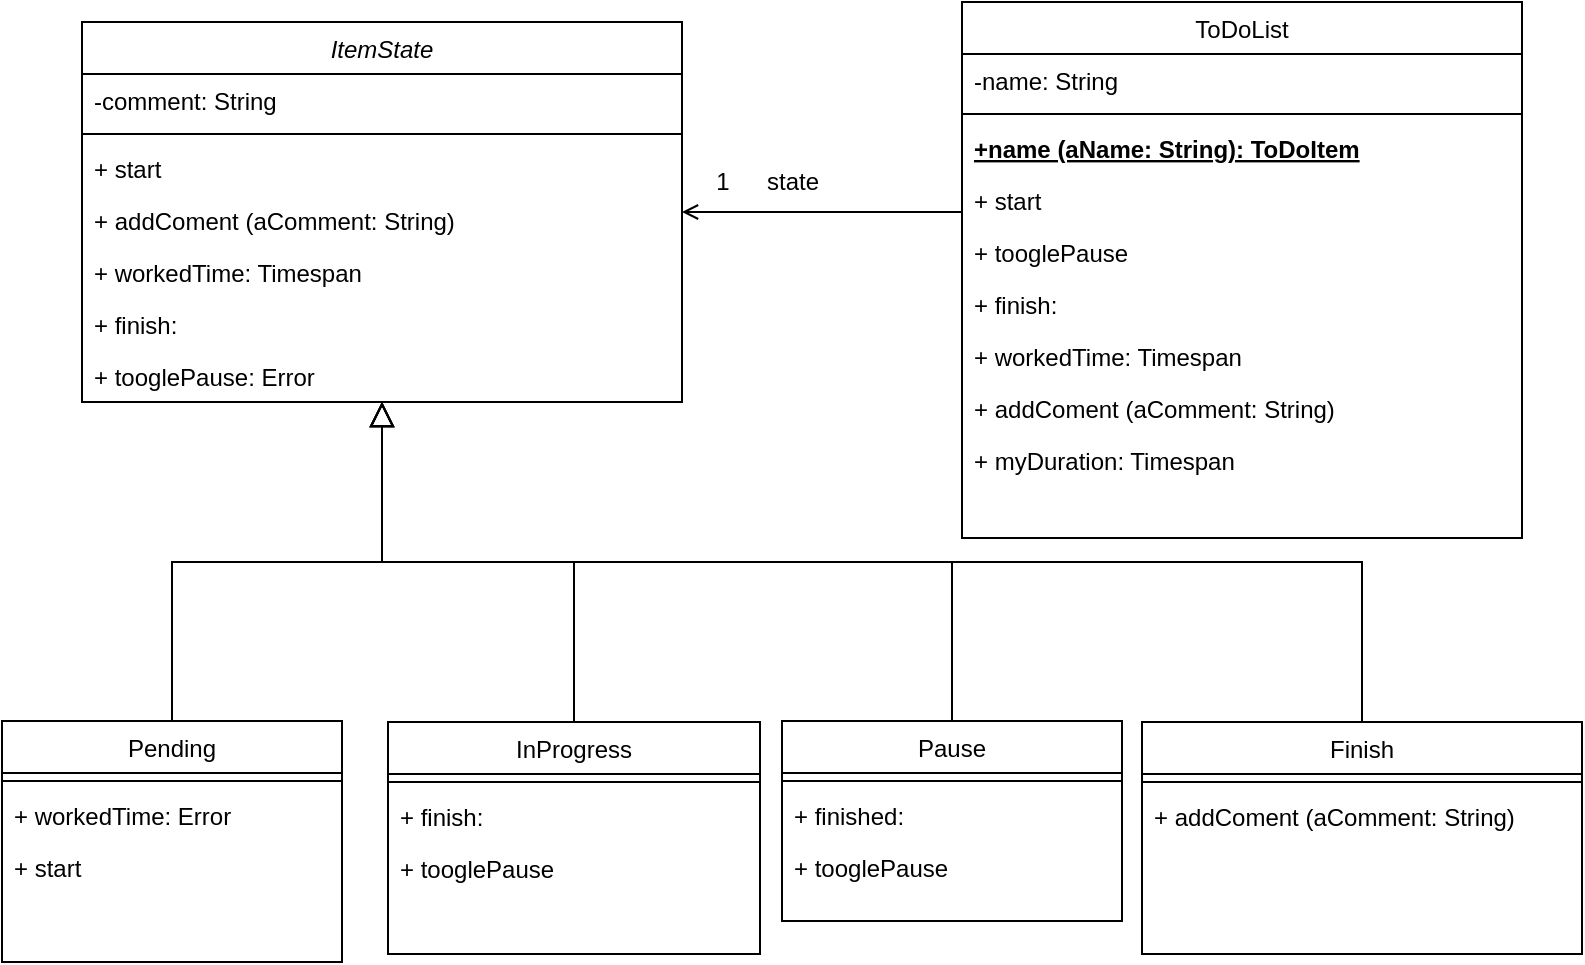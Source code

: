 <mxfile version="13.1.11" type="device"><diagram id="C5RBs43oDa-KdzZeNtuy" name="Page-1"><mxGraphModel dx="1355" dy="776" grid="1" gridSize="10" guides="1" tooltips="1" connect="1" arrows="1" fold="1" page="1" pageScale="1" pageWidth="827" pageHeight="1169" math="0" shadow="0"><root><mxCell id="WIyWlLk6GJQsqaUBKTNV-0"/><mxCell id="WIyWlLk6GJQsqaUBKTNV-1" parent="WIyWlLk6GJQsqaUBKTNV-0"/><mxCell id="zkfFHV4jXpPFQw0GAbJ--12" value="" style="endArrow=block;endSize=10;endFill=0;shadow=0;strokeWidth=1;rounded=0;edgeStyle=elbowEdgeStyle;elbow=vertical;" parent="WIyWlLk6GJQsqaUBKTNV-1" source="zkfFHV4jXpPFQw0GAbJ--6" target="zkfFHV4jXpPFQw0GAbJ--0" edge="1"><mxGeometry width="160" relative="1" as="geometry"><mxPoint x="200" y="203" as="sourcePoint"/><mxPoint x="200" y="203" as="targetPoint"/></mxGeometry></mxCell><mxCell id="zkfFHV4jXpPFQw0GAbJ--16" value="" style="endArrow=block;endSize=10;endFill=0;shadow=0;strokeWidth=1;rounded=0;edgeStyle=elbowEdgeStyle;elbow=vertical;" parent="WIyWlLk6GJQsqaUBKTNV-1" source="zkfFHV4jXpPFQw0GAbJ--13" target="zkfFHV4jXpPFQw0GAbJ--0" edge="1"><mxGeometry width="160" relative="1" as="geometry"><mxPoint x="210" y="373" as="sourcePoint"/><mxPoint x="310" y="271" as="targetPoint"/><Array as="points"><mxPoint x="200" y="340"/><mxPoint x="200" y="330"/></Array></mxGeometry></mxCell><mxCell id="zkfFHV4jXpPFQw0GAbJ--26" value="" style="endArrow=none;shadow=0;strokeWidth=1;strokeColor=#000000;rounded=0;endFill=0;edgeStyle=elbowEdgeStyle;elbow=vertical;startArrow=open;startFill=0;" parent="WIyWlLk6GJQsqaUBKTNV-1" source="zkfFHV4jXpPFQw0GAbJ--0" target="zkfFHV4jXpPFQw0GAbJ--17" edge="1"><mxGeometry x="0.5" y="41" relative="1" as="geometry"><mxPoint x="380" y="192" as="sourcePoint"/><mxPoint x="540" y="192" as="targetPoint"/><mxPoint x="-40" y="32" as="offset"/></mxGeometry></mxCell><mxCell id="zkfFHV4jXpPFQw0GAbJ--28" value="" style="resizable=0;align=right;verticalAlign=bottom;labelBackgroundColor=none;fontSize=12;" parent="zkfFHV4jXpPFQw0GAbJ--26" connectable="0" vertex="1"><mxGeometry x="1" relative="1" as="geometry"><mxPoint x="-28" y="-59" as="offset"/></mxGeometry></mxCell><mxCell id="FCIY1Fv0nRrcu-TIWsF--4" value="" style="endArrow=block;endSize=10;endFill=0;shadow=0;strokeWidth=1;rounded=0;elbow=vertical;edgeStyle=elbowEdgeStyle;" edge="1" parent="WIyWlLk6GJQsqaUBKTNV-1" source="FCIY1Fv0nRrcu-TIWsF--10" target="zkfFHV4jXpPFQw0GAbJ--0"><mxGeometry width="160" relative="1" as="geometry"><mxPoint x="350" y="349" as="sourcePoint"/><mxPoint x="230" y="240" as="targetPoint"/><Array as="points"><mxPoint x="540" y="340"/><mxPoint x="510" y="350"/><mxPoint x="200" y="340"/><mxPoint x="290" y="330"/><mxPoint x="380" y="300"/><mxPoint x="360" y="310"/></Array></mxGeometry></mxCell><mxCell id="FCIY1Fv0nRrcu-TIWsF--13" value="" style="endArrow=block;endSize=10;endFill=0;shadow=0;strokeWidth=1;rounded=0;elbow=vertical;edgeStyle=elbowEdgeStyle;exitX=0.5;exitY=0;exitDx=0;exitDy=0;" edge="1" parent="WIyWlLk6GJQsqaUBKTNV-1" source="FCIY1Fv0nRrcu-TIWsF--1" target="zkfFHV4jXpPFQw0GAbJ--0"><mxGeometry width="160" relative="1" as="geometry"><mxPoint x="592" y="420" as="sourcePoint"/><mxPoint x="210" y="258" as="targetPoint"/><Array as="points"><mxPoint x="400" y="340"/><mxPoint x="560" y="360"/><mxPoint x="540" y="340"/><mxPoint x="520" y="340"/><mxPoint x="550" y="350"/><mxPoint x="520" y="360"/><mxPoint x="210" y="350"/><mxPoint x="300" y="340"/><mxPoint x="390" y="310"/><mxPoint x="370" y="320"/></Array></mxGeometry></mxCell><mxCell id="FCIY1Fv0nRrcu-TIWsF--16" value="state" style="text;html=1;align=center;verticalAlign=middle;resizable=0;points=[];autosize=1;" vertex="1" parent="WIyWlLk6GJQsqaUBKTNV-1"><mxGeometry x="380" y="140" width="50" height="20" as="geometry"/></mxCell><mxCell id="zkfFHV4jXpPFQw0GAbJ--0" value="ItemState" style="swimlane;fontStyle=2;align=center;verticalAlign=top;childLayout=stackLayout;horizontal=1;startSize=26;horizontalStack=0;resizeParent=1;resizeLast=0;collapsible=1;marginBottom=0;rounded=0;shadow=0;strokeWidth=1;" parent="WIyWlLk6GJQsqaUBKTNV-1" vertex="1"><mxGeometry x="50" y="70" width="300" height="190" as="geometry"><mxRectangle x="230" y="140" width="160" height="26" as="alternateBounds"/></mxGeometry></mxCell><mxCell id="zkfFHV4jXpPFQw0GAbJ--1" value="-comment: String" style="text;align=left;verticalAlign=top;spacingLeft=4;spacingRight=4;overflow=hidden;rotatable=0;points=[[0,0.5],[1,0.5]];portConstraint=eastwest;" parent="zkfFHV4jXpPFQw0GAbJ--0" vertex="1"><mxGeometry y="26" width="300" height="26" as="geometry"/></mxCell><mxCell id="zkfFHV4jXpPFQw0GAbJ--4" value="" style="line;html=1;strokeWidth=1;align=left;verticalAlign=middle;spacingTop=-1;spacingLeft=3;spacingRight=3;rotatable=0;labelPosition=right;points=[];portConstraint=eastwest;" parent="zkfFHV4jXpPFQw0GAbJ--0" vertex="1"><mxGeometry y="52" width="300" height="8" as="geometry"/></mxCell><mxCell id="FCIY1Fv0nRrcu-TIWsF--17" value="+ start " style="text;align=left;verticalAlign=top;spacingLeft=4;spacingRight=4;overflow=hidden;rotatable=0;points=[[0,0.5],[1,0.5]];portConstraint=eastwest;fontStyle=0" vertex="1" parent="zkfFHV4jXpPFQw0GAbJ--0"><mxGeometry y="60" width="300" height="26" as="geometry"/></mxCell><mxCell id="FCIY1Fv0nRrcu-TIWsF--20" value="+ addComent (aComment: String) " style="text;align=left;verticalAlign=top;spacingLeft=4;spacingRight=4;overflow=hidden;rotatable=0;points=[[0,0.5],[1,0.5]];portConstraint=eastwest;fontStyle=0" vertex="1" parent="zkfFHV4jXpPFQw0GAbJ--0"><mxGeometry y="86" width="300" height="26" as="geometry"/></mxCell><mxCell id="FCIY1Fv0nRrcu-TIWsF--19" value="+ workedTime: Timespan" style="text;align=left;verticalAlign=top;spacingLeft=4;spacingRight=4;overflow=hidden;rotatable=0;points=[[0,0.5],[1,0.5]];portConstraint=eastwest;fontStyle=0" vertex="1" parent="zkfFHV4jXpPFQw0GAbJ--0"><mxGeometry y="112" width="300" height="26" as="geometry"/></mxCell><mxCell id="FCIY1Fv0nRrcu-TIWsF--34" value="+ finish: " style="text;align=left;verticalAlign=top;spacingLeft=4;spacingRight=4;overflow=hidden;rotatable=0;points=[[0,0.5],[1,0.5]];portConstraint=eastwest;fontStyle=0" vertex="1" parent="zkfFHV4jXpPFQw0GAbJ--0"><mxGeometry y="138" width="300" height="26" as="geometry"/></mxCell><mxCell id="FCIY1Fv0nRrcu-TIWsF--18" value="+ tooglePause: Error " style="text;align=left;verticalAlign=top;spacingLeft=4;spacingRight=4;overflow=hidden;rotatable=0;points=[[0,0.5],[1,0.5]];portConstraint=eastwest;fontStyle=0" vertex="1" parent="zkfFHV4jXpPFQw0GAbJ--0"><mxGeometry y="164" width="300" height="26" as="geometry"/></mxCell><mxCell id="zkfFHV4jXpPFQw0GAbJ--6" value="Pending" style="swimlane;fontStyle=0;align=center;verticalAlign=top;childLayout=stackLayout;horizontal=1;startSize=26;horizontalStack=0;resizeParent=1;resizeLast=0;collapsible=1;marginBottom=0;rounded=0;shadow=0;strokeWidth=1;" parent="WIyWlLk6GJQsqaUBKTNV-1" vertex="1"><mxGeometry x="10" y="419.5" width="170" height="120.5" as="geometry"><mxRectangle x="130" y="380" width="160" height="26" as="alternateBounds"/></mxGeometry></mxCell><mxCell id="zkfFHV4jXpPFQw0GAbJ--9" value="" style="line;html=1;strokeWidth=1;align=left;verticalAlign=middle;spacingTop=-1;spacingLeft=3;spacingRight=3;rotatable=0;labelPosition=right;points=[];portConstraint=eastwest;" parent="zkfFHV4jXpPFQw0GAbJ--6" vertex="1"><mxGeometry y="26" width="170" height="8" as="geometry"/></mxCell><mxCell id="FCIY1Fv0nRrcu-TIWsF--25" value="+ workedTime: Error" style="text;align=left;verticalAlign=top;spacingLeft=4;spacingRight=4;overflow=hidden;rotatable=0;points=[[0,0.5],[1,0.5]];portConstraint=eastwest;fontStyle=0" vertex="1" parent="zkfFHV4jXpPFQw0GAbJ--6"><mxGeometry y="34" width="170" height="26" as="geometry"/></mxCell><mxCell id="FCIY1Fv0nRrcu-TIWsF--26" value="+ start " style="text;align=left;verticalAlign=top;spacingLeft=4;spacingRight=4;overflow=hidden;rotatable=0;points=[[0,0.5],[1,0.5]];portConstraint=eastwest;fontStyle=0" vertex="1" parent="zkfFHV4jXpPFQw0GAbJ--6"><mxGeometry y="60" width="170" height="26" as="geometry"/></mxCell><mxCell id="zkfFHV4jXpPFQw0GAbJ--13" value="InProgress" style="swimlane;fontStyle=0;align=center;verticalAlign=top;childLayout=stackLayout;horizontal=1;startSize=26;horizontalStack=0;resizeParent=1;resizeLast=0;collapsible=1;marginBottom=0;rounded=0;shadow=0;strokeWidth=1;" parent="WIyWlLk6GJQsqaUBKTNV-1" vertex="1"><mxGeometry x="203" y="420" width="186" height="116" as="geometry"><mxRectangle x="340" y="380" width="170" height="26" as="alternateBounds"/></mxGeometry></mxCell><mxCell id="zkfFHV4jXpPFQw0GAbJ--15" value="" style="line;html=1;strokeWidth=1;align=left;verticalAlign=middle;spacingTop=-1;spacingLeft=3;spacingRight=3;rotatable=0;labelPosition=right;points=[];portConstraint=eastwest;" parent="zkfFHV4jXpPFQw0GAbJ--13" vertex="1"><mxGeometry y="26" width="186" height="8" as="geometry"/></mxCell><mxCell id="FCIY1Fv0nRrcu-TIWsF--27" value="+ finish: " style="text;align=left;verticalAlign=top;spacingLeft=4;spacingRight=4;overflow=hidden;rotatable=0;points=[[0,0.5],[1,0.5]];portConstraint=eastwest;fontStyle=0" vertex="1" parent="zkfFHV4jXpPFQw0GAbJ--13"><mxGeometry y="34" width="186" height="26" as="geometry"/></mxCell><mxCell id="FCIY1Fv0nRrcu-TIWsF--28" value="+ tooglePause " style="text;align=left;verticalAlign=top;spacingLeft=4;spacingRight=4;overflow=hidden;rotatable=0;points=[[0,0.5],[1,0.5]];portConstraint=eastwest;fontStyle=0" vertex="1" parent="zkfFHV4jXpPFQw0GAbJ--13"><mxGeometry y="60" width="186" height="26" as="geometry"/></mxCell><mxCell id="FCIY1Fv0nRrcu-TIWsF--1" value="Pause" style="swimlane;fontStyle=0;align=center;verticalAlign=top;childLayout=stackLayout;horizontal=1;startSize=26;horizontalStack=0;resizeParent=1;resizeLast=0;collapsible=1;marginBottom=0;rounded=0;shadow=0;strokeWidth=1;" vertex="1" parent="WIyWlLk6GJQsqaUBKTNV-1"><mxGeometry x="400" y="419.5" width="170" height="100" as="geometry"><mxRectangle x="340" y="380" width="170" height="26" as="alternateBounds"/></mxGeometry></mxCell><mxCell id="FCIY1Fv0nRrcu-TIWsF--3" value="" style="line;html=1;strokeWidth=1;align=left;verticalAlign=middle;spacingTop=-1;spacingLeft=3;spacingRight=3;rotatable=0;labelPosition=right;points=[];portConstraint=eastwest;" vertex="1" parent="FCIY1Fv0nRrcu-TIWsF--1"><mxGeometry y="26" width="170" height="8" as="geometry"/></mxCell><mxCell id="FCIY1Fv0nRrcu-TIWsF--29" value="+ finished: " style="text;align=left;verticalAlign=top;spacingLeft=4;spacingRight=4;overflow=hidden;rotatable=0;points=[[0,0.5],[1,0.5]];portConstraint=eastwest;fontStyle=0" vertex="1" parent="FCIY1Fv0nRrcu-TIWsF--1"><mxGeometry y="34" width="170" height="26" as="geometry"/></mxCell><mxCell id="FCIY1Fv0nRrcu-TIWsF--30" value="+ tooglePause " style="text;align=left;verticalAlign=top;spacingLeft=4;spacingRight=4;overflow=hidden;rotatable=0;points=[[0,0.5],[1,0.5]];portConstraint=eastwest;fontStyle=0" vertex="1" parent="FCIY1Fv0nRrcu-TIWsF--1"><mxGeometry y="60" width="170" height="26" as="geometry"/></mxCell><mxCell id="FCIY1Fv0nRrcu-TIWsF--10" value="Finish" style="swimlane;fontStyle=0;align=center;verticalAlign=top;childLayout=stackLayout;horizontal=1;startSize=26;horizontalStack=0;resizeParent=1;resizeLast=0;collapsible=1;marginBottom=0;rounded=0;shadow=0;strokeWidth=1;" vertex="1" parent="WIyWlLk6GJQsqaUBKTNV-1"><mxGeometry x="580" y="420" width="220" height="116" as="geometry"><mxRectangle x="340" y="380" width="170" height="26" as="alternateBounds"/></mxGeometry></mxCell><mxCell id="FCIY1Fv0nRrcu-TIWsF--12" value="" style="line;html=1;strokeWidth=1;align=left;verticalAlign=middle;spacingTop=-1;spacingLeft=3;spacingRight=3;rotatable=0;labelPosition=right;points=[];portConstraint=eastwest;" vertex="1" parent="FCIY1Fv0nRrcu-TIWsF--10"><mxGeometry y="26" width="220" height="8" as="geometry"/></mxCell><mxCell id="FCIY1Fv0nRrcu-TIWsF--31" value="+ addComent (aComment: String) " style="text;align=left;verticalAlign=top;spacingLeft=4;spacingRight=4;overflow=hidden;rotatable=0;points=[[0,0.5],[1,0.5]];portConstraint=eastwest;fontStyle=0" vertex="1" parent="FCIY1Fv0nRrcu-TIWsF--10"><mxGeometry y="34" width="220" height="26" as="geometry"/></mxCell><mxCell id="zkfFHV4jXpPFQw0GAbJ--17" value="ToDoList" style="swimlane;fontStyle=0;align=center;verticalAlign=top;childLayout=stackLayout;horizontal=1;startSize=26;horizontalStack=0;resizeParent=1;resizeLast=0;collapsible=1;marginBottom=0;rounded=0;shadow=0;strokeWidth=1;" parent="WIyWlLk6GJQsqaUBKTNV-1" vertex="1"><mxGeometry x="490" y="60" width="280" height="268" as="geometry"><mxRectangle x="550" y="140" width="160" height="26" as="alternateBounds"/></mxGeometry></mxCell><mxCell id="zkfFHV4jXpPFQw0GAbJ--22" value="-name: String" style="text;align=left;verticalAlign=top;spacingLeft=4;spacingRight=4;overflow=hidden;rotatable=0;points=[[0,0.5],[1,0.5]];portConstraint=eastwest;rounded=0;shadow=0;html=0;" parent="zkfFHV4jXpPFQw0GAbJ--17" vertex="1"><mxGeometry y="26" width="280" height="26" as="geometry"/></mxCell><mxCell id="zkfFHV4jXpPFQw0GAbJ--23" value="" style="line;html=1;strokeWidth=1;align=left;verticalAlign=middle;spacingTop=-1;spacingLeft=3;spacingRight=3;rotatable=0;labelPosition=right;points=[];portConstraint=eastwest;" parent="zkfFHV4jXpPFQw0GAbJ--17" vertex="1"><mxGeometry y="52" width="280" height="8" as="geometry"/></mxCell><mxCell id="zkfFHV4jXpPFQw0GAbJ--25" value="+name (aName: String): ToDoItem" style="text;align=left;verticalAlign=top;spacingLeft=4;spacingRight=4;overflow=hidden;rotatable=0;points=[[0,0.5],[1,0.5]];portConstraint=eastwest;fontStyle=5" parent="zkfFHV4jXpPFQw0GAbJ--17" vertex="1"><mxGeometry y="60" width="280" height="26" as="geometry"/></mxCell><mxCell id="FCIY1Fv0nRrcu-TIWsF--6" value="+ start " style="text;align=left;verticalAlign=top;spacingLeft=4;spacingRight=4;overflow=hidden;rotatable=0;points=[[0,0.5],[1,0.5]];portConstraint=eastwest;fontStyle=0" vertex="1" parent="zkfFHV4jXpPFQw0GAbJ--17"><mxGeometry y="86" width="280" height="26" as="geometry"/></mxCell><mxCell id="FCIY1Fv0nRrcu-TIWsF--8" value="+ tooglePause " style="text;align=left;verticalAlign=top;spacingLeft=4;spacingRight=4;overflow=hidden;rotatable=0;points=[[0,0.5],[1,0.5]];portConstraint=eastwest;fontStyle=0" vertex="1" parent="zkfFHV4jXpPFQw0GAbJ--17"><mxGeometry y="112" width="280" height="26" as="geometry"/></mxCell><mxCell id="FCIY1Fv0nRrcu-TIWsF--9" value="+ finish: " style="text;align=left;verticalAlign=top;spacingLeft=4;spacingRight=4;overflow=hidden;rotatable=0;points=[[0,0.5],[1,0.5]];portConstraint=eastwest;fontStyle=0" vertex="1" parent="zkfFHV4jXpPFQw0GAbJ--17"><mxGeometry y="138" width="280" height="26" as="geometry"/></mxCell><mxCell id="FCIY1Fv0nRrcu-TIWsF--14" value="+ workedTime: Timespan " style="text;align=left;verticalAlign=top;spacingLeft=4;spacingRight=4;overflow=hidden;rotatable=0;points=[[0,0.5],[1,0.5]];portConstraint=eastwest;fontStyle=0" vertex="1" parent="zkfFHV4jXpPFQw0GAbJ--17"><mxGeometry y="164" width="280" height="26" as="geometry"/></mxCell><mxCell id="FCIY1Fv0nRrcu-TIWsF--15" value="+ addComent (aComment: String)" style="text;align=left;verticalAlign=top;spacingLeft=4;spacingRight=4;overflow=hidden;rotatable=0;points=[[0,0.5],[1,0.5]];portConstraint=eastwest;fontStyle=0" vertex="1" parent="zkfFHV4jXpPFQw0GAbJ--17"><mxGeometry y="190" width="280" height="26" as="geometry"/></mxCell><mxCell id="FCIY1Fv0nRrcu-TIWsF--32" value="+ myDuration: Timespan  " style="text;align=left;verticalAlign=top;spacingLeft=4;spacingRight=4;overflow=hidden;rotatable=0;points=[[0,0.5],[1,0.5]];portConstraint=eastwest;fontStyle=0" vertex="1" parent="zkfFHV4jXpPFQw0GAbJ--17"><mxGeometry y="216" width="280" height="26" as="geometry"/></mxCell><mxCell id="FCIY1Fv0nRrcu-TIWsF--33" value="1" style="text;html=1;align=center;verticalAlign=middle;resizable=0;points=[];autosize=1;" vertex="1" parent="WIyWlLk6GJQsqaUBKTNV-1"><mxGeometry x="360" y="140" width="20" height="20" as="geometry"/></mxCell></root></mxGraphModel></diagram></mxfile>